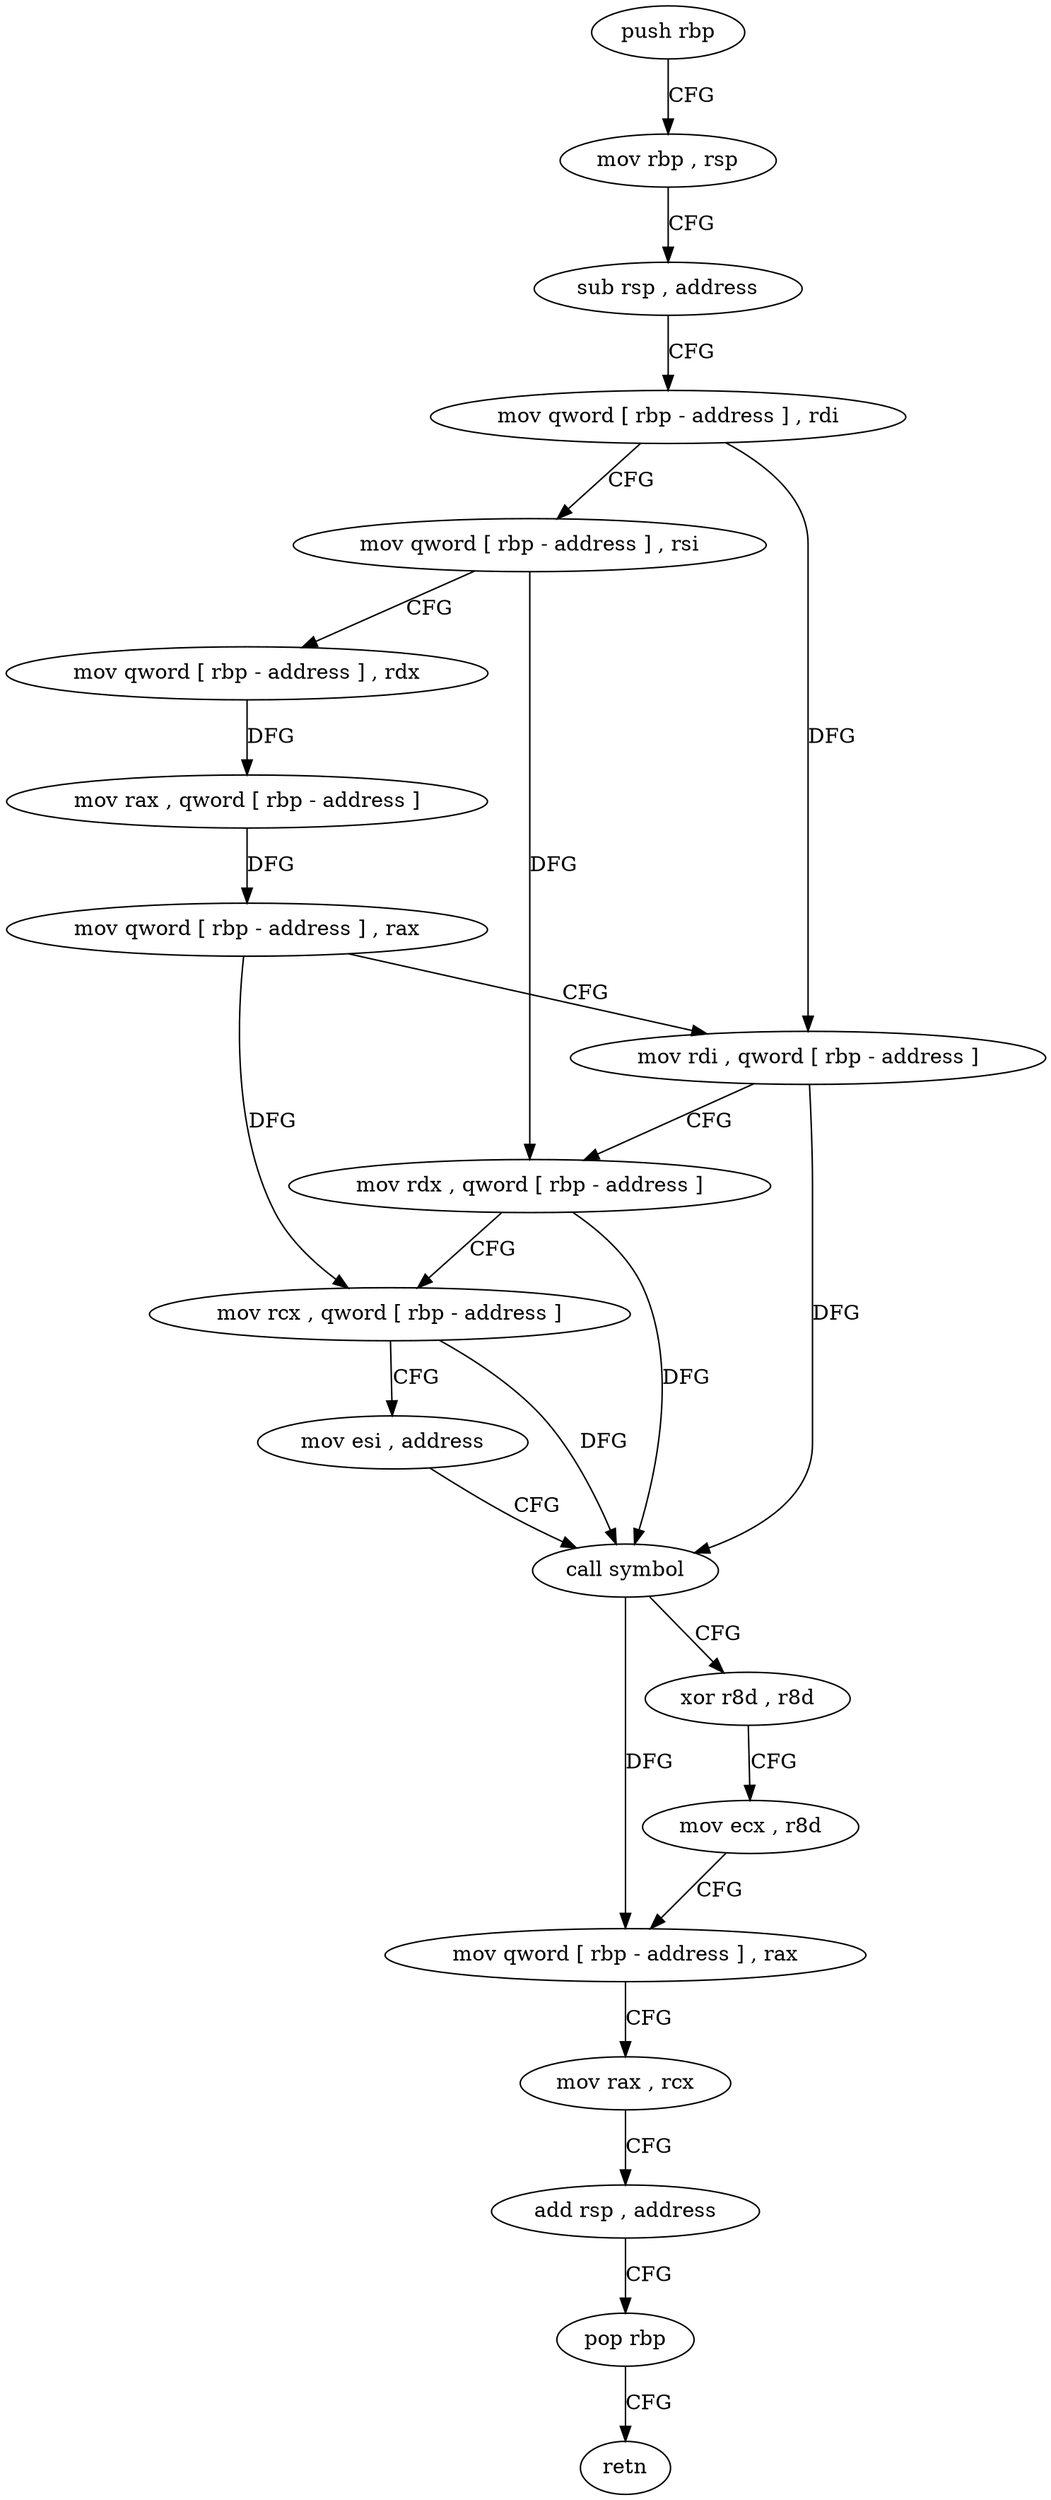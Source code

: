 digraph "func" {
"4218160" [label = "push rbp" ]
"4218161" [label = "mov rbp , rsp" ]
"4218164" [label = "sub rsp , address" ]
"4218168" [label = "mov qword [ rbp - address ] , rdi" ]
"4218172" [label = "mov qword [ rbp - address ] , rsi" ]
"4218176" [label = "mov qword [ rbp - address ] , rdx" ]
"4218180" [label = "mov rax , qword [ rbp - address ]" ]
"4218184" [label = "mov qword [ rbp - address ] , rax" ]
"4218188" [label = "mov rdi , qword [ rbp - address ]" ]
"4218192" [label = "mov rdx , qword [ rbp - address ]" ]
"4218196" [label = "mov rcx , qword [ rbp - address ]" ]
"4218200" [label = "mov esi , address" ]
"4218205" [label = "call symbol" ]
"4218210" [label = "xor r8d , r8d" ]
"4218213" [label = "mov ecx , r8d" ]
"4218216" [label = "mov qword [ rbp - address ] , rax" ]
"4218220" [label = "mov rax , rcx" ]
"4218223" [label = "add rsp , address" ]
"4218227" [label = "pop rbp" ]
"4218228" [label = "retn" ]
"4218160" -> "4218161" [ label = "CFG" ]
"4218161" -> "4218164" [ label = "CFG" ]
"4218164" -> "4218168" [ label = "CFG" ]
"4218168" -> "4218172" [ label = "CFG" ]
"4218168" -> "4218188" [ label = "DFG" ]
"4218172" -> "4218176" [ label = "CFG" ]
"4218172" -> "4218192" [ label = "DFG" ]
"4218176" -> "4218180" [ label = "DFG" ]
"4218180" -> "4218184" [ label = "DFG" ]
"4218184" -> "4218188" [ label = "CFG" ]
"4218184" -> "4218196" [ label = "DFG" ]
"4218188" -> "4218192" [ label = "CFG" ]
"4218188" -> "4218205" [ label = "DFG" ]
"4218192" -> "4218196" [ label = "CFG" ]
"4218192" -> "4218205" [ label = "DFG" ]
"4218196" -> "4218200" [ label = "CFG" ]
"4218196" -> "4218205" [ label = "DFG" ]
"4218200" -> "4218205" [ label = "CFG" ]
"4218205" -> "4218210" [ label = "CFG" ]
"4218205" -> "4218216" [ label = "DFG" ]
"4218210" -> "4218213" [ label = "CFG" ]
"4218213" -> "4218216" [ label = "CFG" ]
"4218216" -> "4218220" [ label = "CFG" ]
"4218220" -> "4218223" [ label = "CFG" ]
"4218223" -> "4218227" [ label = "CFG" ]
"4218227" -> "4218228" [ label = "CFG" ]
}
